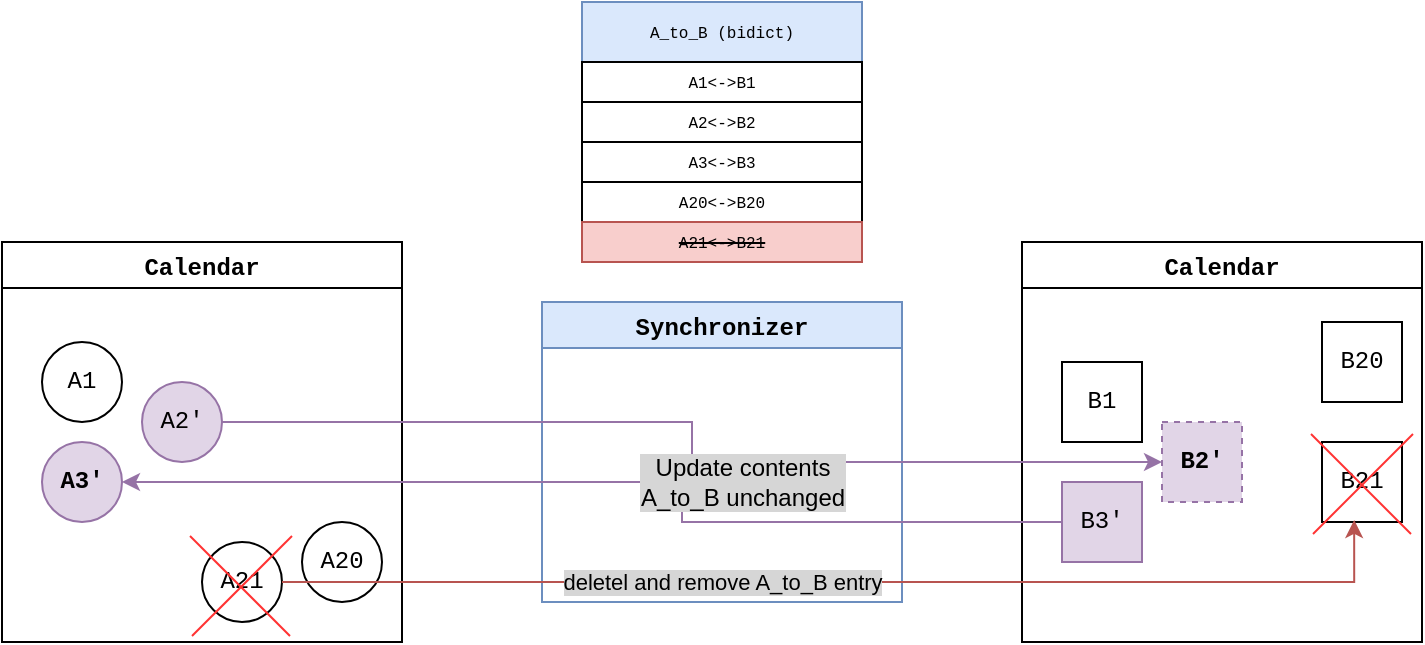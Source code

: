 <mxfile version="15.8.4" type="device"><diagram id="C5RBs43oDa-KdzZeNtuy" name="Page-1"><mxGraphModel dx="982" dy="572" grid="1" gridSize="10" guides="1" tooltips="1" connect="1" arrows="1" fold="1" page="1" pageScale="1" pageWidth="827" pageHeight="1169" math="0" shadow="0"><root><mxCell id="WIyWlLk6GJQsqaUBKTNV-0"/><mxCell id="WIyWlLk6GJQsqaUBKTNV-1" parent="WIyWlLk6GJQsqaUBKTNV-0"/><mxCell id="UczhDD-ak8AhGgbR7AN6-11" value="Calendar" style="swimlane;fontFamily=Courier New;" parent="WIyWlLk6GJQsqaUBKTNV-1" vertex="1"><mxGeometry x="80" y="260" width="200" height="200" as="geometry"/></mxCell><mxCell id="UczhDD-ak8AhGgbR7AN6-12" value="A1" style="ellipse;whiteSpace=wrap;html=1;aspect=fixed;fontFamily=Courier New;" parent="UczhDD-ak8AhGgbR7AN6-11" vertex="1"><mxGeometry x="20" y="50" width="40" height="40" as="geometry"/></mxCell><mxCell id="UczhDD-ak8AhGgbR7AN6-14" value="&lt;b&gt;A3'&lt;/b&gt;" style="ellipse;whiteSpace=wrap;html=1;aspect=fixed;fontFamily=Courier New;fillColor=#e1d5e7;strokeColor=#9673a6;" parent="UczhDD-ak8AhGgbR7AN6-11" vertex="1"><mxGeometry x="20" y="100" width="40" height="40" as="geometry"/></mxCell><mxCell id="UczhDD-ak8AhGgbR7AN6-13" value="A2'" style="ellipse;whiteSpace=wrap;html=1;aspect=fixed;fontFamily=Courier New;fillColor=#e1d5e7;strokeColor=#9673a6;" parent="UczhDD-ak8AhGgbR7AN6-11" vertex="1"><mxGeometry x="70" y="70" width="40" height="40" as="geometry"/></mxCell><mxCell id="M8ySMrJf8F9DL-PtWal_-19" value="A20" style="ellipse;whiteSpace=wrap;html=1;aspect=fixed;fontFamily=Courier New;" parent="UczhDD-ak8AhGgbR7AN6-11" vertex="1"><mxGeometry x="150" y="140" width="40" height="40" as="geometry"/></mxCell><mxCell id="M8ySMrJf8F9DL-PtWal_-26" value="A21" style="ellipse;whiteSpace=wrap;html=1;aspect=fixed;fontFamily=Courier New;" parent="UczhDD-ak8AhGgbR7AN6-11" vertex="1"><mxGeometry x="100" y="150" width="40" height="40" as="geometry"/></mxCell><mxCell id="UczhDD-ak8AhGgbR7AN6-16" value="Calendar" style="swimlane;fontFamily=Courier New;" parent="WIyWlLk6GJQsqaUBKTNV-1" vertex="1"><mxGeometry x="590" y="260" width="200" height="200" as="geometry"/></mxCell><mxCell id="UczhDD-ak8AhGgbR7AN6-21" value="B20" style="rectangle;whiteSpace=wrap;html=1;aspect=fixed;fontFamily=Courier New;" parent="UczhDD-ak8AhGgbR7AN6-16" vertex="1"><mxGeometry x="150" y="40" width="40" height="40" as="geometry"/></mxCell><mxCell id="UczhDD-ak8AhGgbR7AN6-20" value="B21" style="rectangle;whiteSpace=wrap;html=1;aspect=fixed;fontFamily=Courier New;" parent="UczhDD-ak8AhGgbR7AN6-16" vertex="1"><mxGeometry x="150" y="100" width="40" height="40" as="geometry"/></mxCell><mxCell id="M8ySMrJf8F9DL-PtWal_-1" value="B1" style="rectangle;whiteSpace=wrap;html=1;aspect=fixed;fontFamily=Courier New;" parent="UczhDD-ak8AhGgbR7AN6-16" vertex="1"><mxGeometry x="20" y="60" width="40" height="40" as="geometry"/></mxCell><mxCell id="M8ySMrJf8F9DL-PtWal_-2" value="&lt;b&gt;B2'&lt;/b&gt;" style="rectangle;whiteSpace=wrap;html=1;aspect=fixed;fontFamily=Courier New;fillColor=#e1d5e7;strokeColor=#9673a6;dashed=1;" parent="UczhDD-ak8AhGgbR7AN6-16" vertex="1"><mxGeometry x="70" y="90" width="40" height="40" as="geometry"/></mxCell><mxCell id="M8ySMrJf8F9DL-PtWal_-3" value="B3'" style="rectangle;whiteSpace=wrap;html=1;aspect=fixed;fontFamily=Courier New;fillColor=#e1d5e7;strokeColor=#9673a6;" parent="UczhDD-ak8AhGgbR7AN6-16" vertex="1"><mxGeometry x="20" y="120" width="40" height="40" as="geometry"/></mxCell><mxCell id="ihipCVVaRpJu3SxlVxvq-3" value="" style="group;strokeColor=none;" vertex="1" connectable="0" parent="UczhDD-ak8AhGgbR7AN6-16"><mxGeometry x="144.5" y="96" width="51" height="50" as="geometry"/></mxCell><mxCell id="ihipCVVaRpJu3SxlVxvq-4" value="" style="endArrow=none;html=1;rounded=0;fontSize=13;strokeColor=#FF3333;" edge="1" parent="ihipCVVaRpJu3SxlVxvq-3"><mxGeometry width="50" height="50" relative="1" as="geometry"><mxPoint x="1" y="50" as="sourcePoint"/><mxPoint x="51" as="targetPoint"/></mxGeometry></mxCell><mxCell id="ihipCVVaRpJu3SxlVxvq-5" value="" style="endArrow=none;html=1;rounded=0;fontSize=13;strokeColor=#FF3333;" edge="1" parent="ihipCVVaRpJu3SxlVxvq-3"><mxGeometry width="50" height="50" relative="1" as="geometry"><mxPoint x="50" y="50" as="sourcePoint"/><mxPoint as="targetPoint"/></mxGeometry></mxCell><mxCell id="UczhDD-ak8AhGgbR7AN6-22" value="Synchronizer" style="swimlane;fontFamily=Courier New;fillColor=#dae8fc;strokeColor=#6c8ebf;" parent="WIyWlLk6GJQsqaUBKTNV-1" vertex="1"><mxGeometry x="350" y="290" width="180" height="150" as="geometry"/></mxCell><mxCell id="UczhDD-ak8AhGgbR7AN6-24" value="A_to_B (bidict)" style="swimlane;fontStyle=0;childLayout=stackLayout;horizontal=1;startSize=30;horizontalStack=0;resizeParent=1;resizeParentMax=0;resizeLast=0;collapsible=1;marginBottom=0;fontFamily=Courier New;fillColor=#dae8fc;strokeColor=#6c8ebf;fontSize=8;" parent="WIyWlLk6GJQsqaUBKTNV-1" vertex="1"><mxGeometry x="370" y="140" width="140" height="130" as="geometry"/></mxCell><mxCell id="UczhDD-ak8AhGgbR7AN6-28" value="A1&amp;lt;-&amp;gt;B1" style="rounded=0;whiteSpace=wrap;html=1;fontFamily=Courier New;fontSize=8;" parent="UczhDD-ak8AhGgbR7AN6-24" vertex="1"><mxGeometry y="30" width="140" height="20" as="geometry"/></mxCell><mxCell id="M8ySMrJf8F9DL-PtWal_-11" value="A2&amp;lt;-&amp;gt;B2" style="rounded=0;whiteSpace=wrap;html=1;fontFamily=Courier New;fontSize=8;" parent="UczhDD-ak8AhGgbR7AN6-24" vertex="1"><mxGeometry y="50" width="140" height="20" as="geometry"/></mxCell><mxCell id="M8ySMrJf8F9DL-PtWal_-12" value="A3&amp;lt;-&amp;gt;B3" style="rounded=0;whiteSpace=wrap;html=1;fontFamily=Courier New;fontSize=8;" parent="UczhDD-ak8AhGgbR7AN6-24" vertex="1"><mxGeometry y="70" width="140" height="20" as="geometry"/></mxCell><mxCell id="M8ySMrJf8F9DL-PtWal_-13" value="A20&amp;lt;-&amp;gt;B20" style="rounded=0;whiteSpace=wrap;html=1;fontFamily=Courier New;fontSize=8;" parent="UczhDD-ak8AhGgbR7AN6-24" vertex="1"><mxGeometry y="90" width="140" height="20" as="geometry"/></mxCell><mxCell id="M8ySMrJf8F9DL-PtWal_-14" value="&lt;strike&gt;A21&amp;lt;-&amp;gt;B21&lt;/strike&gt;" style="rounded=0;whiteSpace=wrap;html=1;fontFamily=Courier New;fontSize=8;fillColor=#f8cecc;strokeColor=#b85450;" parent="UczhDD-ak8AhGgbR7AN6-24" vertex="1"><mxGeometry y="110" width="140" height="20" as="geometry"/></mxCell><mxCell id="M8ySMrJf8F9DL-PtWal_-32" value="" style="group;strokeColor=none;" parent="WIyWlLk6GJQsqaUBKTNV-1" vertex="1" connectable="0"><mxGeometry x="174" y="407" width="51" height="50" as="geometry"/></mxCell><mxCell id="M8ySMrJf8F9DL-PtWal_-30" value="" style="endArrow=none;html=1;rounded=0;fontSize=13;strokeColor=#FF3333;" parent="M8ySMrJf8F9DL-PtWal_-32" edge="1"><mxGeometry width="50" height="50" relative="1" as="geometry"><mxPoint x="1" y="50" as="sourcePoint"/><mxPoint x="51" as="targetPoint"/></mxGeometry></mxCell><mxCell id="M8ySMrJf8F9DL-PtWal_-31" value="" style="endArrow=none;html=1;rounded=0;fontSize=13;strokeColor=#FF3333;" parent="M8ySMrJf8F9DL-PtWal_-32" edge="1"><mxGeometry width="50" height="50" relative="1" as="geometry"><mxPoint x="50" y="50" as="sourcePoint"/><mxPoint as="targetPoint"/></mxGeometry></mxCell><mxCell id="ihipCVVaRpJu3SxlVxvq-0" value="" style="edgeStyle=orthogonalEdgeStyle;rounded=0;orthogonalLoop=1;jettySize=auto;html=1;entryX=0.402;entryY=0.974;entryDx=0;entryDy=0;entryPerimeter=0;fillColor=#f8cecc;strokeColor=#b85450;" edge="1" parent="WIyWlLk6GJQsqaUBKTNV-1" source="M8ySMrJf8F9DL-PtWal_-26" target="UczhDD-ak8AhGgbR7AN6-20"><mxGeometry relative="1" as="geometry"><mxPoint x="360" y="440" as="targetPoint"/></mxGeometry></mxCell><mxCell id="ihipCVVaRpJu3SxlVxvq-6" value="deletel and remove A_to_B entry" style="edgeLabel;html=1;align=center;verticalAlign=middle;resizable=0;points=[];labelBackgroundColor=#D6D6D6;" vertex="1" connectable="0" parent="ihipCVVaRpJu3SxlVxvq-0"><mxGeometry x="-0.241" y="2" relative="1" as="geometry"><mxPoint x="5" y="2" as="offset"/></mxGeometry></mxCell><mxCell id="ihipCVVaRpJu3SxlVxvq-1" style="edgeStyle=orthogonalEdgeStyle;rounded=0;orthogonalLoop=1;jettySize=auto;html=1;entryX=0;entryY=0.5;entryDx=0;entryDy=0;fillColor=#e1d5e7;strokeColor=#9673a6;" edge="1" parent="WIyWlLk6GJQsqaUBKTNV-1" source="UczhDD-ak8AhGgbR7AN6-13" target="M8ySMrJf8F9DL-PtWal_-2"><mxGeometry relative="1" as="geometry"/></mxCell><mxCell id="ihipCVVaRpJu3SxlVxvq-2" style="edgeStyle=orthogonalEdgeStyle;rounded=0;orthogonalLoop=1;jettySize=auto;html=1;fillColor=#e1d5e7;strokeColor=#9673a6;" edge="1" parent="WIyWlLk6GJQsqaUBKTNV-1" source="M8ySMrJf8F9DL-PtWal_-3" target="UczhDD-ak8AhGgbR7AN6-14"><mxGeometry relative="1" as="geometry"><Array as="points"><mxPoint x="420" y="400"/><mxPoint x="420" y="380"/></Array></mxGeometry></mxCell><mxCell id="ihipCVVaRpJu3SxlVxvq-9" value="Update contents&lt;br&gt;A_to_B unchanged" style="text;html=1;align=center;verticalAlign=middle;resizable=0;points=[];autosize=1;strokeColor=none;fillColor=none;labelBackgroundColor=#D6D6D6;" vertex="1" parent="WIyWlLk6GJQsqaUBKTNV-1"><mxGeometry x="390" y="365" width="120" height="30" as="geometry"/></mxCell></root></mxGraphModel></diagram></mxfile>
